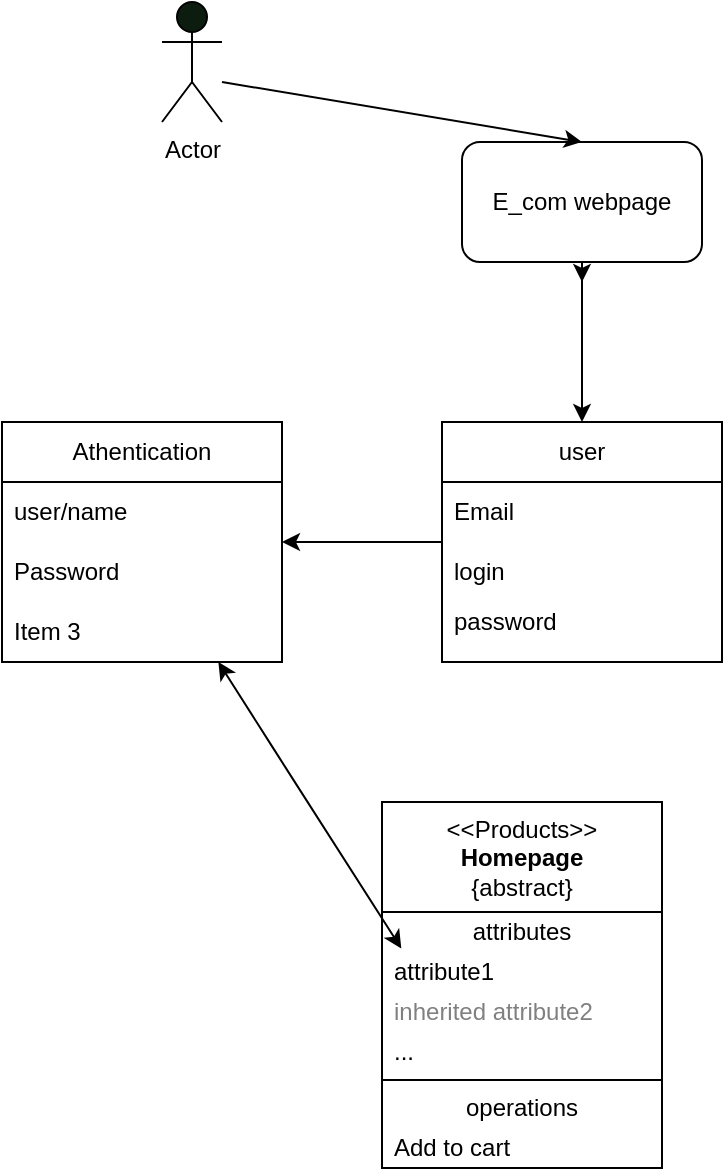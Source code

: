 <mxfile>
    <diagram id="U6NsbuJ5nfAbakdoOhxd" name="Page-1">
        <mxGraphModel dx="679" dy="355" grid="1" gridSize="10" guides="1" tooltips="1" connect="1" arrows="1" fold="1" page="1" pageScale="1" pageWidth="850" pageHeight="1100" math="0" shadow="0">
            <root>
                <mxCell id="0"/>
                <mxCell id="1" parent="0"/>
                <mxCell id="3" style="edgeStyle=none;html=1;" edge="1" parent="1" source="2">
                    <mxGeometry relative="1" as="geometry">
                        <mxPoint x="470" y="180" as="targetPoint"/>
                    </mxGeometry>
                </mxCell>
                <mxCell id="5" value="" style="edgeStyle=none;html=1;" edge="1" parent="1" source="2">
                    <mxGeometry relative="1" as="geometry">
                        <mxPoint x="470" y="250" as="targetPoint"/>
                    </mxGeometry>
                </mxCell>
                <mxCell id="2" value="E_com webpage" style="rounded=1;whiteSpace=wrap;html=1;" vertex="1" parent="1">
                    <mxGeometry x="410" y="110" width="120" height="60" as="geometry"/>
                </mxCell>
                <mxCell id="7" value="Actor" style="shape=umlActor;verticalLabelPosition=bottom;verticalAlign=top;html=1;outlineConnect=0;fillColor=#0C1D10;" vertex="1" parent="1">
                    <mxGeometry x="260" y="40" width="30" height="60" as="geometry"/>
                </mxCell>
                <mxCell id="8" value="" style="endArrow=classic;html=1;entryX=0.5;entryY=0;entryDx=0;entryDy=0;" edge="1" parent="1" target="2">
                    <mxGeometry width="50" height="50" relative="1" as="geometry">
                        <mxPoint x="290" y="80" as="sourcePoint"/>
                        <mxPoint x="520" y="40" as="targetPoint"/>
                    </mxGeometry>
                </mxCell>
                <mxCell id="17" value="" style="edgeStyle=none;html=1;" edge="1" parent="1" source="9" target="13">
                    <mxGeometry relative="1" as="geometry"/>
                </mxCell>
                <mxCell id="9" value="user" style="swimlane;fontStyle=0;childLayout=stackLayout;horizontal=1;startSize=30;horizontalStack=0;resizeParent=1;resizeParentMax=0;resizeLast=0;collapsible=1;marginBottom=0;whiteSpace=wrap;html=1;" vertex="1" parent="1">
                    <mxGeometry x="400" y="250" width="140" height="120" as="geometry"/>
                </mxCell>
                <mxCell id="10" value="Email" style="text;strokeColor=none;fillColor=none;align=left;verticalAlign=middle;spacingLeft=4;spacingRight=4;overflow=hidden;points=[[0,0.5],[1,0.5]];portConstraint=eastwest;rotatable=0;whiteSpace=wrap;html=1;" vertex="1" parent="9">
                    <mxGeometry y="30" width="140" height="30" as="geometry"/>
                </mxCell>
                <mxCell id="11" value="login" style="text;strokeColor=none;fillColor=none;align=left;verticalAlign=middle;spacingLeft=4;spacingRight=4;overflow=hidden;points=[[0,0.5],[1,0.5]];portConstraint=eastwest;rotatable=0;whiteSpace=wrap;html=1;" vertex="1" parent="9">
                    <mxGeometry y="60" width="140" height="30" as="geometry"/>
                </mxCell>
                <mxCell id="12" value="password&lt;div&gt;&lt;br&gt;&lt;/div&gt;" style="text;strokeColor=none;fillColor=none;align=left;verticalAlign=middle;spacingLeft=4;spacingRight=4;overflow=hidden;points=[[0,0.5],[1,0.5]];portConstraint=eastwest;rotatable=0;whiteSpace=wrap;html=1;" vertex="1" parent="9">
                    <mxGeometry y="90" width="140" height="30" as="geometry"/>
                </mxCell>
                <mxCell id="13" value="Athentication" style="swimlane;fontStyle=0;childLayout=stackLayout;horizontal=1;startSize=30;horizontalStack=0;resizeParent=1;resizeParentMax=0;resizeLast=0;collapsible=1;marginBottom=0;whiteSpace=wrap;html=1;" vertex="1" parent="1">
                    <mxGeometry x="180" y="250" width="140" height="120" as="geometry"/>
                </mxCell>
                <mxCell id="14" value="user/name" style="text;strokeColor=none;fillColor=none;align=left;verticalAlign=middle;spacingLeft=4;spacingRight=4;overflow=hidden;points=[[0,0.5],[1,0.5]];portConstraint=eastwest;rotatable=0;whiteSpace=wrap;html=1;" vertex="1" parent="13">
                    <mxGeometry y="30" width="140" height="30" as="geometry"/>
                </mxCell>
                <mxCell id="15" value="Password" style="text;strokeColor=none;fillColor=none;align=left;verticalAlign=middle;spacingLeft=4;spacingRight=4;overflow=hidden;points=[[0,0.5],[1,0.5]];portConstraint=eastwest;rotatable=0;whiteSpace=wrap;html=1;" vertex="1" parent="13">
                    <mxGeometry y="60" width="140" height="30" as="geometry"/>
                </mxCell>
                <mxCell id="16" value="Item 3" style="text;strokeColor=none;fillColor=none;align=left;verticalAlign=middle;spacingLeft=4;spacingRight=4;overflow=hidden;points=[[0,0.5],[1,0.5]];portConstraint=eastwest;rotatable=0;whiteSpace=wrap;html=1;" vertex="1" parent="13">
                    <mxGeometry y="90" width="140" height="30" as="geometry"/>
                </mxCell>
                <mxCell id="23" value="&amp;lt;&amp;lt;Products&amp;gt;&amp;gt;&lt;br&gt;&lt;b&gt;Homepage&lt;/b&gt;&lt;br&gt;{abstract}" style="swimlane;fontStyle=0;align=center;verticalAlign=top;childLayout=stackLayout;horizontal=1;startSize=55;horizontalStack=0;resizeParent=1;resizeParentMax=0;resizeLast=0;collapsible=0;marginBottom=0;html=1;whiteSpace=wrap;" vertex="1" parent="1">
                    <mxGeometry x="370" y="440" width="140" height="183" as="geometry"/>
                </mxCell>
                <mxCell id="24" value="attributes" style="text;html=1;strokeColor=none;fillColor=none;align=center;verticalAlign=middle;spacingLeft=4;spacingRight=4;overflow=hidden;rotatable=0;points=[[0,0.5],[1,0.5]];portConstraint=eastwest;whiteSpace=wrap;" vertex="1" parent="23">
                    <mxGeometry y="55" width="140" height="20" as="geometry"/>
                </mxCell>
                <mxCell id="25" value="attribute1" style="text;html=1;strokeColor=none;fillColor=none;align=left;verticalAlign=middle;spacingLeft=4;spacingRight=4;overflow=hidden;rotatable=0;points=[[0,0.5],[1,0.5]];portConstraint=eastwest;whiteSpace=wrap;" vertex="1" parent="23">
                    <mxGeometry y="75" width="140" height="20" as="geometry"/>
                </mxCell>
                <mxCell id="26" value="inherited attribute2" style="text;html=1;strokeColor=none;fillColor=none;align=left;verticalAlign=middle;spacingLeft=4;spacingRight=4;overflow=hidden;rotatable=0;points=[[0,0.5],[1,0.5]];portConstraint=eastwest;fontColor=#808080;whiteSpace=wrap;" vertex="1" parent="23">
                    <mxGeometry y="95" width="140" height="20" as="geometry"/>
                </mxCell>
                <mxCell id="27" value="..." style="text;html=1;strokeColor=none;fillColor=none;align=left;verticalAlign=middle;spacingLeft=4;spacingRight=4;overflow=hidden;rotatable=0;points=[[0,0.5],[1,0.5]];portConstraint=eastwest;whiteSpace=wrap;" vertex="1" parent="23">
                    <mxGeometry y="115" width="140" height="20" as="geometry"/>
                </mxCell>
                <mxCell id="28" value="" style="line;strokeWidth=1;fillColor=none;align=left;verticalAlign=middle;spacingTop=-1;spacingLeft=3;spacingRight=3;rotatable=0;labelPosition=right;points=[];portConstraint=eastwest;" vertex="1" parent="23">
                    <mxGeometry y="135" width="140" height="8" as="geometry"/>
                </mxCell>
                <mxCell id="29" value="operations" style="text;html=1;strokeColor=none;fillColor=none;align=center;verticalAlign=middle;spacingLeft=4;spacingRight=4;overflow=hidden;rotatable=0;points=[[0,0.5],[1,0.5]];portConstraint=eastwest;whiteSpace=wrap;" vertex="1" parent="23">
                    <mxGeometry y="143" width="140" height="20" as="geometry"/>
                </mxCell>
                <mxCell id="30" value="Add to cart" style="text;html=1;strokeColor=none;fillColor=none;align=left;verticalAlign=middle;spacingLeft=4;spacingRight=4;overflow=hidden;rotatable=0;points=[[0,0.5],[1,0.5]];portConstraint=eastwest;whiteSpace=wrap;" vertex="1" parent="23">
                    <mxGeometry y="163" width="140" height="20" as="geometry"/>
                </mxCell>
                <mxCell id="32" value="" style="endArrow=classic;startArrow=classic;html=1;exitX=0.069;exitY=0.91;exitDx=0;exitDy=0;exitPerimeter=0;" edge="1" parent="1" source="24" target="13">
                    <mxGeometry width="50" height="50" relative="1" as="geometry">
                        <mxPoint x="470" y="480" as="sourcePoint"/>
                        <mxPoint x="520" y="430" as="targetPoint"/>
                        <Array as="points">
                            <mxPoint x="320" y="420"/>
                        </Array>
                    </mxGeometry>
                </mxCell>
            </root>
        </mxGraphModel>
    </diagram>
</mxfile>